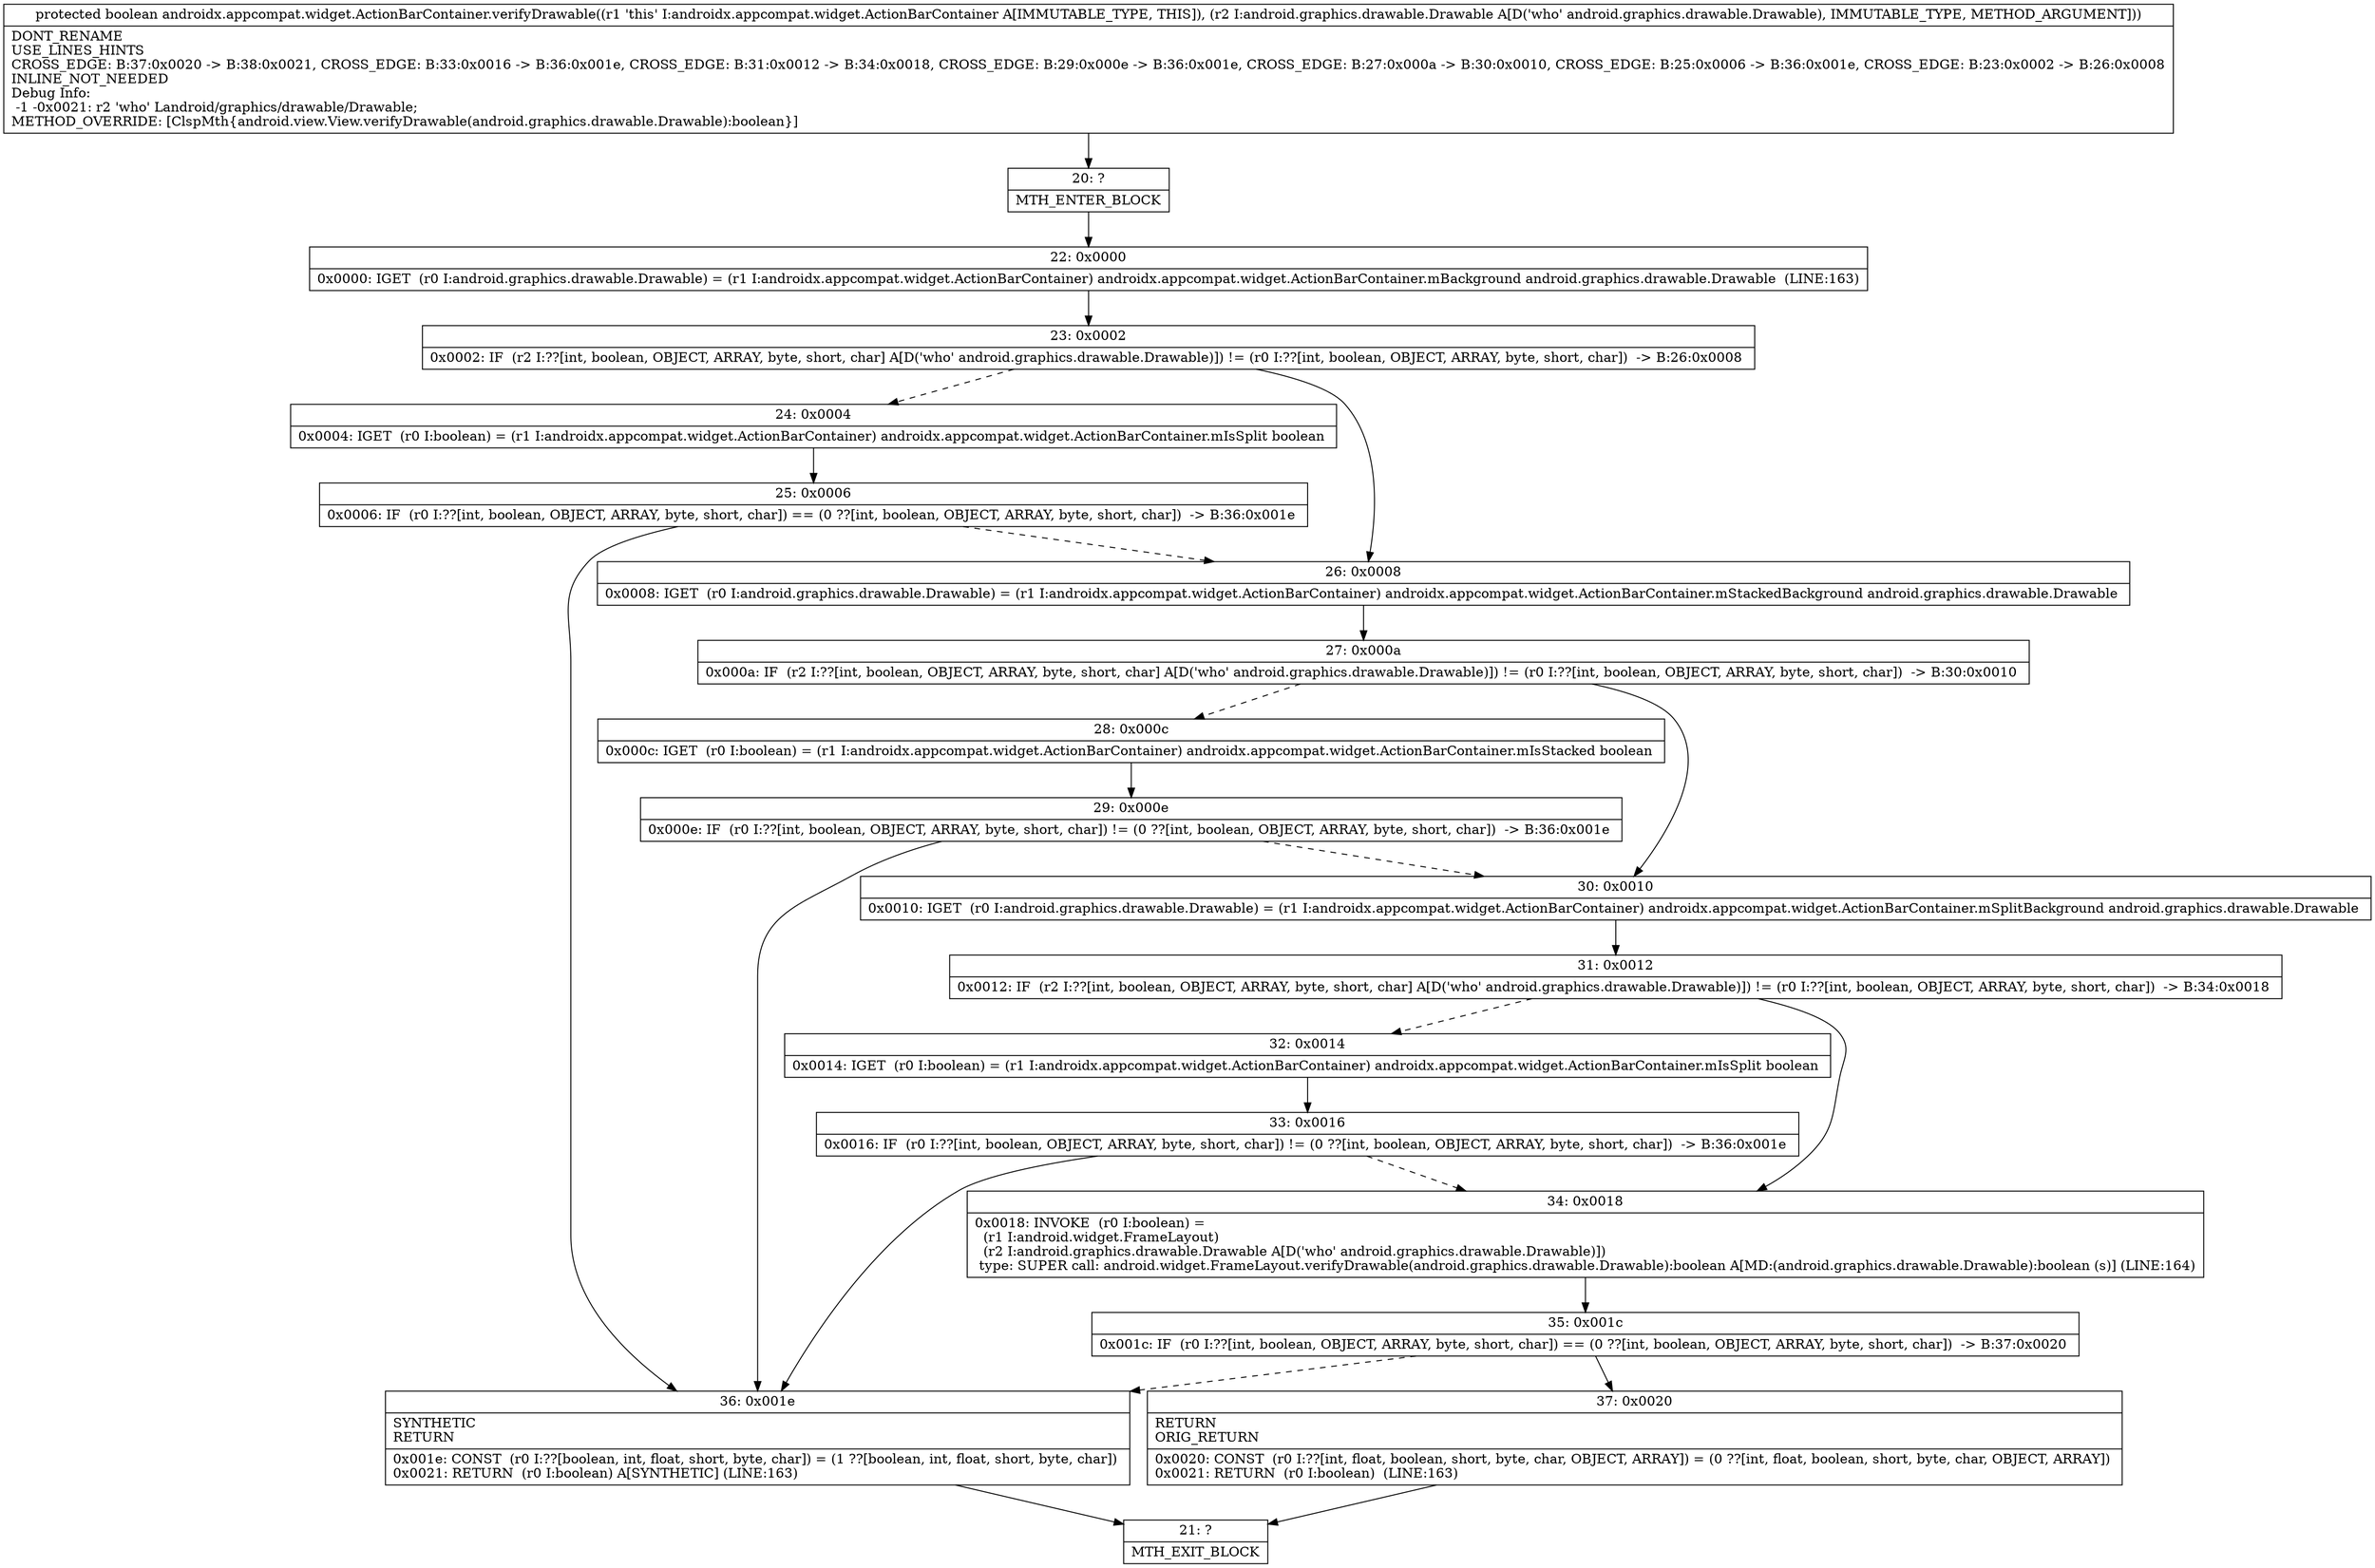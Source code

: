 digraph "CFG forandroidx.appcompat.widget.ActionBarContainer.verifyDrawable(Landroid\/graphics\/drawable\/Drawable;)Z" {
Node_20 [shape=record,label="{20\:\ ?|MTH_ENTER_BLOCK\l}"];
Node_22 [shape=record,label="{22\:\ 0x0000|0x0000: IGET  (r0 I:android.graphics.drawable.Drawable) = (r1 I:androidx.appcompat.widget.ActionBarContainer) androidx.appcompat.widget.ActionBarContainer.mBackground android.graphics.drawable.Drawable  (LINE:163)\l}"];
Node_23 [shape=record,label="{23\:\ 0x0002|0x0002: IF  (r2 I:??[int, boolean, OBJECT, ARRAY, byte, short, char] A[D('who' android.graphics.drawable.Drawable)]) != (r0 I:??[int, boolean, OBJECT, ARRAY, byte, short, char])  \-\> B:26:0x0008 \l}"];
Node_24 [shape=record,label="{24\:\ 0x0004|0x0004: IGET  (r0 I:boolean) = (r1 I:androidx.appcompat.widget.ActionBarContainer) androidx.appcompat.widget.ActionBarContainer.mIsSplit boolean \l}"];
Node_25 [shape=record,label="{25\:\ 0x0006|0x0006: IF  (r0 I:??[int, boolean, OBJECT, ARRAY, byte, short, char]) == (0 ??[int, boolean, OBJECT, ARRAY, byte, short, char])  \-\> B:36:0x001e \l}"];
Node_36 [shape=record,label="{36\:\ 0x001e|SYNTHETIC\lRETURN\l|0x001e: CONST  (r0 I:??[boolean, int, float, short, byte, char]) = (1 ??[boolean, int, float, short, byte, char]) \l0x0021: RETURN  (r0 I:boolean) A[SYNTHETIC] (LINE:163)\l}"];
Node_21 [shape=record,label="{21\:\ ?|MTH_EXIT_BLOCK\l}"];
Node_26 [shape=record,label="{26\:\ 0x0008|0x0008: IGET  (r0 I:android.graphics.drawable.Drawable) = (r1 I:androidx.appcompat.widget.ActionBarContainer) androidx.appcompat.widget.ActionBarContainer.mStackedBackground android.graphics.drawable.Drawable \l}"];
Node_27 [shape=record,label="{27\:\ 0x000a|0x000a: IF  (r2 I:??[int, boolean, OBJECT, ARRAY, byte, short, char] A[D('who' android.graphics.drawable.Drawable)]) != (r0 I:??[int, boolean, OBJECT, ARRAY, byte, short, char])  \-\> B:30:0x0010 \l}"];
Node_28 [shape=record,label="{28\:\ 0x000c|0x000c: IGET  (r0 I:boolean) = (r1 I:androidx.appcompat.widget.ActionBarContainer) androidx.appcompat.widget.ActionBarContainer.mIsStacked boolean \l}"];
Node_29 [shape=record,label="{29\:\ 0x000e|0x000e: IF  (r0 I:??[int, boolean, OBJECT, ARRAY, byte, short, char]) != (0 ??[int, boolean, OBJECT, ARRAY, byte, short, char])  \-\> B:36:0x001e \l}"];
Node_30 [shape=record,label="{30\:\ 0x0010|0x0010: IGET  (r0 I:android.graphics.drawable.Drawable) = (r1 I:androidx.appcompat.widget.ActionBarContainer) androidx.appcompat.widget.ActionBarContainer.mSplitBackground android.graphics.drawable.Drawable \l}"];
Node_31 [shape=record,label="{31\:\ 0x0012|0x0012: IF  (r2 I:??[int, boolean, OBJECT, ARRAY, byte, short, char] A[D('who' android.graphics.drawable.Drawable)]) != (r0 I:??[int, boolean, OBJECT, ARRAY, byte, short, char])  \-\> B:34:0x0018 \l}"];
Node_32 [shape=record,label="{32\:\ 0x0014|0x0014: IGET  (r0 I:boolean) = (r1 I:androidx.appcompat.widget.ActionBarContainer) androidx.appcompat.widget.ActionBarContainer.mIsSplit boolean \l}"];
Node_33 [shape=record,label="{33\:\ 0x0016|0x0016: IF  (r0 I:??[int, boolean, OBJECT, ARRAY, byte, short, char]) != (0 ??[int, boolean, OBJECT, ARRAY, byte, short, char])  \-\> B:36:0x001e \l}"];
Node_34 [shape=record,label="{34\:\ 0x0018|0x0018: INVOKE  (r0 I:boolean) = \l  (r1 I:android.widget.FrameLayout)\l  (r2 I:android.graphics.drawable.Drawable A[D('who' android.graphics.drawable.Drawable)])\l type: SUPER call: android.widget.FrameLayout.verifyDrawable(android.graphics.drawable.Drawable):boolean A[MD:(android.graphics.drawable.Drawable):boolean (s)] (LINE:164)\l}"];
Node_35 [shape=record,label="{35\:\ 0x001c|0x001c: IF  (r0 I:??[int, boolean, OBJECT, ARRAY, byte, short, char]) == (0 ??[int, boolean, OBJECT, ARRAY, byte, short, char])  \-\> B:37:0x0020 \l}"];
Node_37 [shape=record,label="{37\:\ 0x0020|RETURN\lORIG_RETURN\l|0x0020: CONST  (r0 I:??[int, float, boolean, short, byte, char, OBJECT, ARRAY]) = (0 ??[int, float, boolean, short, byte, char, OBJECT, ARRAY]) \l0x0021: RETURN  (r0 I:boolean)  (LINE:163)\l}"];
MethodNode[shape=record,label="{protected boolean androidx.appcompat.widget.ActionBarContainer.verifyDrawable((r1 'this' I:androidx.appcompat.widget.ActionBarContainer A[IMMUTABLE_TYPE, THIS]), (r2 I:android.graphics.drawable.Drawable A[D('who' android.graphics.drawable.Drawable), IMMUTABLE_TYPE, METHOD_ARGUMENT]))  | DONT_RENAME\lUSE_LINES_HINTS\lCROSS_EDGE: B:37:0x0020 \-\> B:38:0x0021, CROSS_EDGE: B:33:0x0016 \-\> B:36:0x001e, CROSS_EDGE: B:31:0x0012 \-\> B:34:0x0018, CROSS_EDGE: B:29:0x000e \-\> B:36:0x001e, CROSS_EDGE: B:27:0x000a \-\> B:30:0x0010, CROSS_EDGE: B:25:0x0006 \-\> B:36:0x001e, CROSS_EDGE: B:23:0x0002 \-\> B:26:0x0008\lINLINE_NOT_NEEDED\lDebug Info:\l  \-1 \-0x0021: r2 'who' Landroid\/graphics\/drawable\/Drawable;\lMETHOD_OVERRIDE: [ClspMth\{android.view.View.verifyDrawable(android.graphics.drawable.Drawable):boolean\}]\l}"];
MethodNode -> Node_20;Node_20 -> Node_22;
Node_22 -> Node_23;
Node_23 -> Node_24[style=dashed];
Node_23 -> Node_26;
Node_24 -> Node_25;
Node_25 -> Node_26[style=dashed];
Node_25 -> Node_36;
Node_36 -> Node_21;
Node_26 -> Node_27;
Node_27 -> Node_28[style=dashed];
Node_27 -> Node_30;
Node_28 -> Node_29;
Node_29 -> Node_30[style=dashed];
Node_29 -> Node_36;
Node_30 -> Node_31;
Node_31 -> Node_32[style=dashed];
Node_31 -> Node_34;
Node_32 -> Node_33;
Node_33 -> Node_34[style=dashed];
Node_33 -> Node_36;
Node_34 -> Node_35;
Node_35 -> Node_36[style=dashed];
Node_35 -> Node_37;
Node_37 -> Node_21;
}


